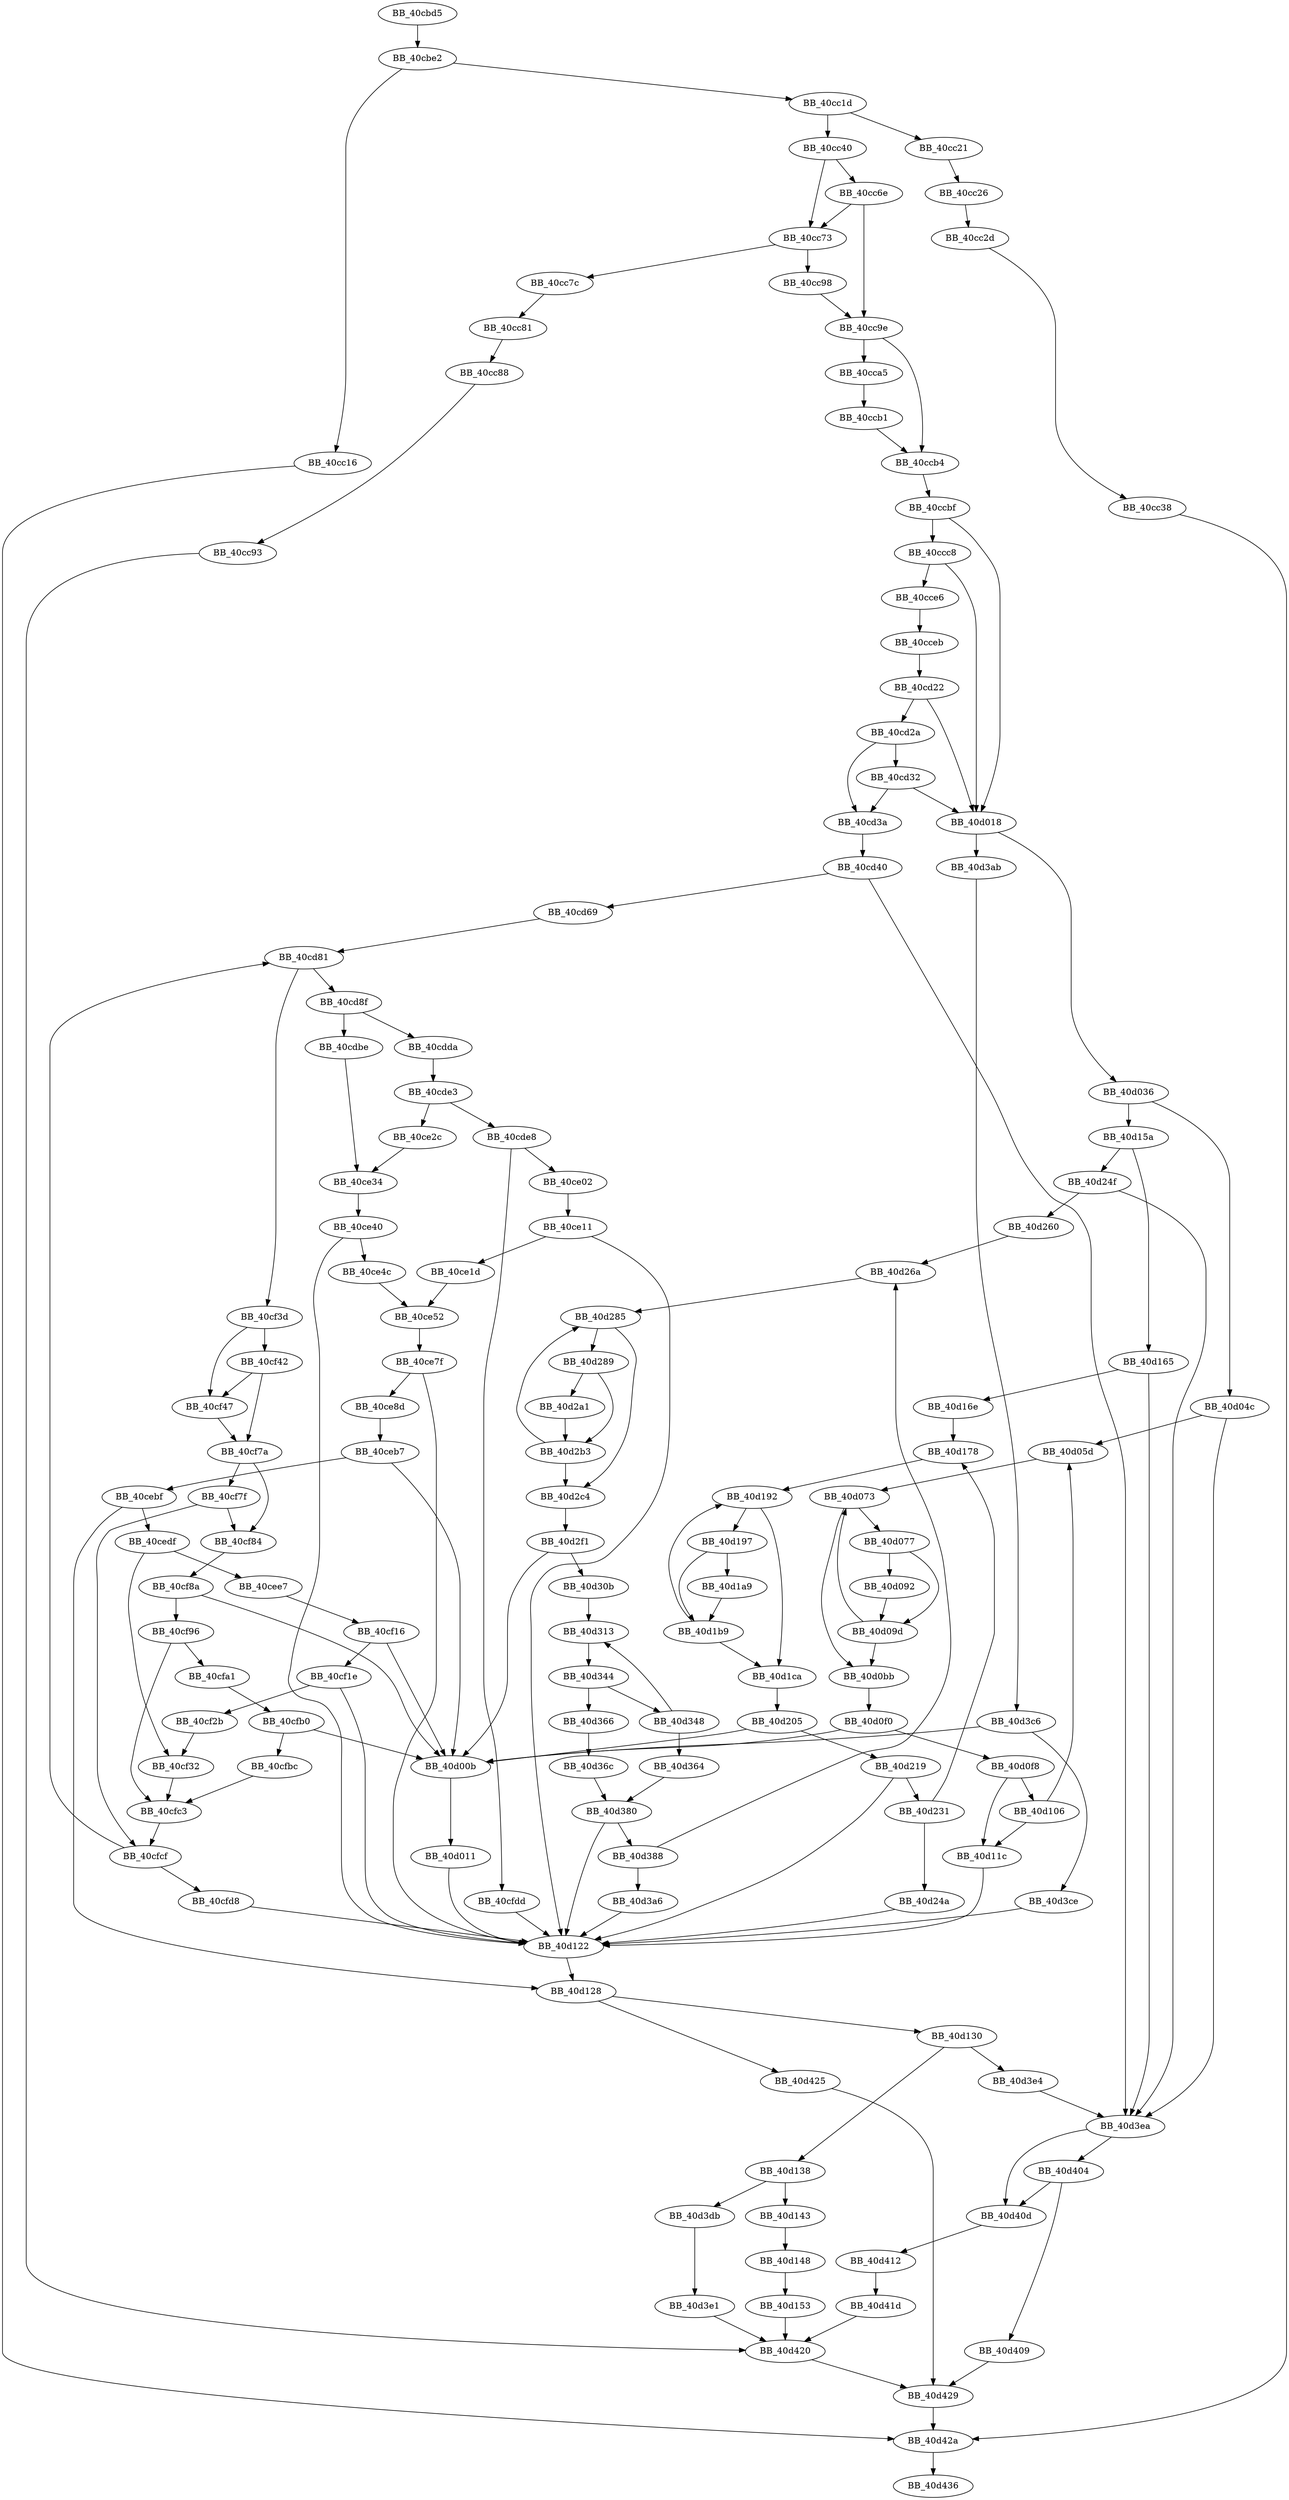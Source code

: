 DiGraph __write_nolock{
BB_40cbd5->BB_40cbe2
BB_40cbe2->BB_40cc16
BB_40cbe2->BB_40cc1d
BB_40cc16->BB_40d42a
BB_40cc1d->BB_40cc21
BB_40cc1d->BB_40cc40
BB_40cc21->BB_40cc26
BB_40cc26->BB_40cc2d
BB_40cc2d->BB_40cc38
BB_40cc38->BB_40d42a
BB_40cc40->BB_40cc6e
BB_40cc40->BB_40cc73
BB_40cc6e->BB_40cc73
BB_40cc6e->BB_40cc9e
BB_40cc73->BB_40cc7c
BB_40cc73->BB_40cc98
BB_40cc7c->BB_40cc81
BB_40cc81->BB_40cc88
BB_40cc88->BB_40cc93
BB_40cc93->BB_40d420
BB_40cc98->BB_40cc9e
BB_40cc9e->BB_40cca5
BB_40cc9e->BB_40ccb4
BB_40cca5->BB_40ccb1
BB_40ccb1->BB_40ccb4
BB_40ccb4->BB_40ccbf
BB_40ccbf->BB_40ccc8
BB_40ccbf->BB_40d018
BB_40ccc8->BB_40cce6
BB_40ccc8->BB_40d018
BB_40cce6->BB_40cceb
BB_40cceb->BB_40cd22
BB_40cd22->BB_40cd2a
BB_40cd22->BB_40d018
BB_40cd2a->BB_40cd32
BB_40cd2a->BB_40cd3a
BB_40cd32->BB_40cd3a
BB_40cd32->BB_40d018
BB_40cd3a->BB_40cd40
BB_40cd40->BB_40cd69
BB_40cd40->BB_40d3ea
BB_40cd69->BB_40cd81
BB_40cd81->BB_40cd8f
BB_40cd81->BB_40cf3d
BB_40cd8f->BB_40cdbe
BB_40cd8f->BB_40cdda
BB_40cdbe->BB_40ce34
BB_40cdda->BB_40cde3
BB_40cde3->BB_40cde8
BB_40cde3->BB_40ce2c
BB_40cde8->BB_40ce02
BB_40cde8->BB_40cfdd
BB_40ce02->BB_40ce11
BB_40ce11->BB_40ce1d
BB_40ce11->BB_40d122
BB_40ce1d->BB_40ce52
BB_40ce2c->BB_40ce34
BB_40ce34->BB_40ce40
BB_40ce40->BB_40ce4c
BB_40ce40->BB_40d122
BB_40ce4c->BB_40ce52
BB_40ce52->BB_40ce7f
BB_40ce7f->BB_40ce8d
BB_40ce7f->BB_40d122
BB_40ce8d->BB_40ceb7
BB_40ceb7->BB_40cebf
BB_40ceb7->BB_40d00b
BB_40cebf->BB_40cedf
BB_40cebf->BB_40d128
BB_40cedf->BB_40cee7
BB_40cedf->BB_40cf32
BB_40cee7->BB_40cf16
BB_40cf16->BB_40cf1e
BB_40cf16->BB_40d00b
BB_40cf1e->BB_40cf2b
BB_40cf1e->BB_40d122
BB_40cf2b->BB_40cf32
BB_40cf32->BB_40cfc3
BB_40cf3d->BB_40cf42
BB_40cf3d->BB_40cf47
BB_40cf42->BB_40cf47
BB_40cf42->BB_40cf7a
BB_40cf47->BB_40cf7a
BB_40cf7a->BB_40cf7f
BB_40cf7a->BB_40cf84
BB_40cf7f->BB_40cf84
BB_40cf7f->BB_40cfcf
BB_40cf84->BB_40cf8a
BB_40cf8a->BB_40cf96
BB_40cf8a->BB_40d00b
BB_40cf96->BB_40cfa1
BB_40cf96->BB_40cfc3
BB_40cfa1->BB_40cfb0
BB_40cfb0->BB_40cfbc
BB_40cfb0->BB_40d00b
BB_40cfbc->BB_40cfc3
BB_40cfc3->BB_40cfcf
BB_40cfcf->BB_40cd81
BB_40cfcf->BB_40cfd8
BB_40cfd8->BB_40d122
BB_40cfdd->BB_40d122
BB_40d00b->BB_40d011
BB_40d011->BB_40d122
BB_40d018->BB_40d036
BB_40d018->BB_40d3ab
BB_40d036->BB_40d04c
BB_40d036->BB_40d15a
BB_40d04c->BB_40d05d
BB_40d04c->BB_40d3ea
BB_40d05d->BB_40d073
BB_40d073->BB_40d077
BB_40d073->BB_40d0bb
BB_40d077->BB_40d092
BB_40d077->BB_40d09d
BB_40d092->BB_40d09d
BB_40d09d->BB_40d073
BB_40d09d->BB_40d0bb
BB_40d0bb->BB_40d0f0
BB_40d0f0->BB_40d00b
BB_40d0f0->BB_40d0f8
BB_40d0f8->BB_40d106
BB_40d0f8->BB_40d11c
BB_40d106->BB_40d05d
BB_40d106->BB_40d11c
BB_40d11c->BB_40d122
BB_40d122->BB_40d128
BB_40d128->BB_40d130
BB_40d128->BB_40d425
BB_40d130->BB_40d138
BB_40d130->BB_40d3e4
BB_40d138->BB_40d143
BB_40d138->BB_40d3db
BB_40d143->BB_40d148
BB_40d148->BB_40d153
BB_40d153->BB_40d420
BB_40d15a->BB_40d165
BB_40d15a->BB_40d24f
BB_40d165->BB_40d16e
BB_40d165->BB_40d3ea
BB_40d16e->BB_40d178
BB_40d178->BB_40d192
BB_40d192->BB_40d197
BB_40d192->BB_40d1ca
BB_40d197->BB_40d1a9
BB_40d197->BB_40d1b9
BB_40d1a9->BB_40d1b9
BB_40d1b9->BB_40d192
BB_40d1b9->BB_40d1ca
BB_40d1ca->BB_40d205
BB_40d205->BB_40d00b
BB_40d205->BB_40d219
BB_40d219->BB_40d122
BB_40d219->BB_40d231
BB_40d231->BB_40d178
BB_40d231->BB_40d24a
BB_40d24a->BB_40d122
BB_40d24f->BB_40d260
BB_40d24f->BB_40d3ea
BB_40d260->BB_40d26a
BB_40d26a->BB_40d285
BB_40d285->BB_40d289
BB_40d285->BB_40d2c4
BB_40d289->BB_40d2a1
BB_40d289->BB_40d2b3
BB_40d2a1->BB_40d2b3
BB_40d2b3->BB_40d285
BB_40d2b3->BB_40d2c4
BB_40d2c4->BB_40d2f1
BB_40d2f1->BB_40d00b
BB_40d2f1->BB_40d30b
BB_40d30b->BB_40d313
BB_40d313->BB_40d344
BB_40d344->BB_40d348
BB_40d344->BB_40d366
BB_40d348->BB_40d313
BB_40d348->BB_40d364
BB_40d364->BB_40d380
BB_40d366->BB_40d36c
BB_40d36c->BB_40d380
BB_40d380->BB_40d122
BB_40d380->BB_40d388
BB_40d388->BB_40d26a
BB_40d388->BB_40d3a6
BB_40d3a6->BB_40d122
BB_40d3ab->BB_40d3c6
BB_40d3c6->BB_40d00b
BB_40d3c6->BB_40d3ce
BB_40d3ce->BB_40d122
BB_40d3db->BB_40d3e1
BB_40d3e1->BB_40d420
BB_40d3e4->BB_40d3ea
BB_40d3ea->BB_40d404
BB_40d3ea->BB_40d40d
BB_40d404->BB_40d409
BB_40d404->BB_40d40d
BB_40d409->BB_40d429
BB_40d40d->BB_40d412
BB_40d412->BB_40d41d
BB_40d41d->BB_40d420
BB_40d420->BB_40d429
BB_40d425->BB_40d429
BB_40d429->BB_40d42a
BB_40d42a->BB_40d436
}
